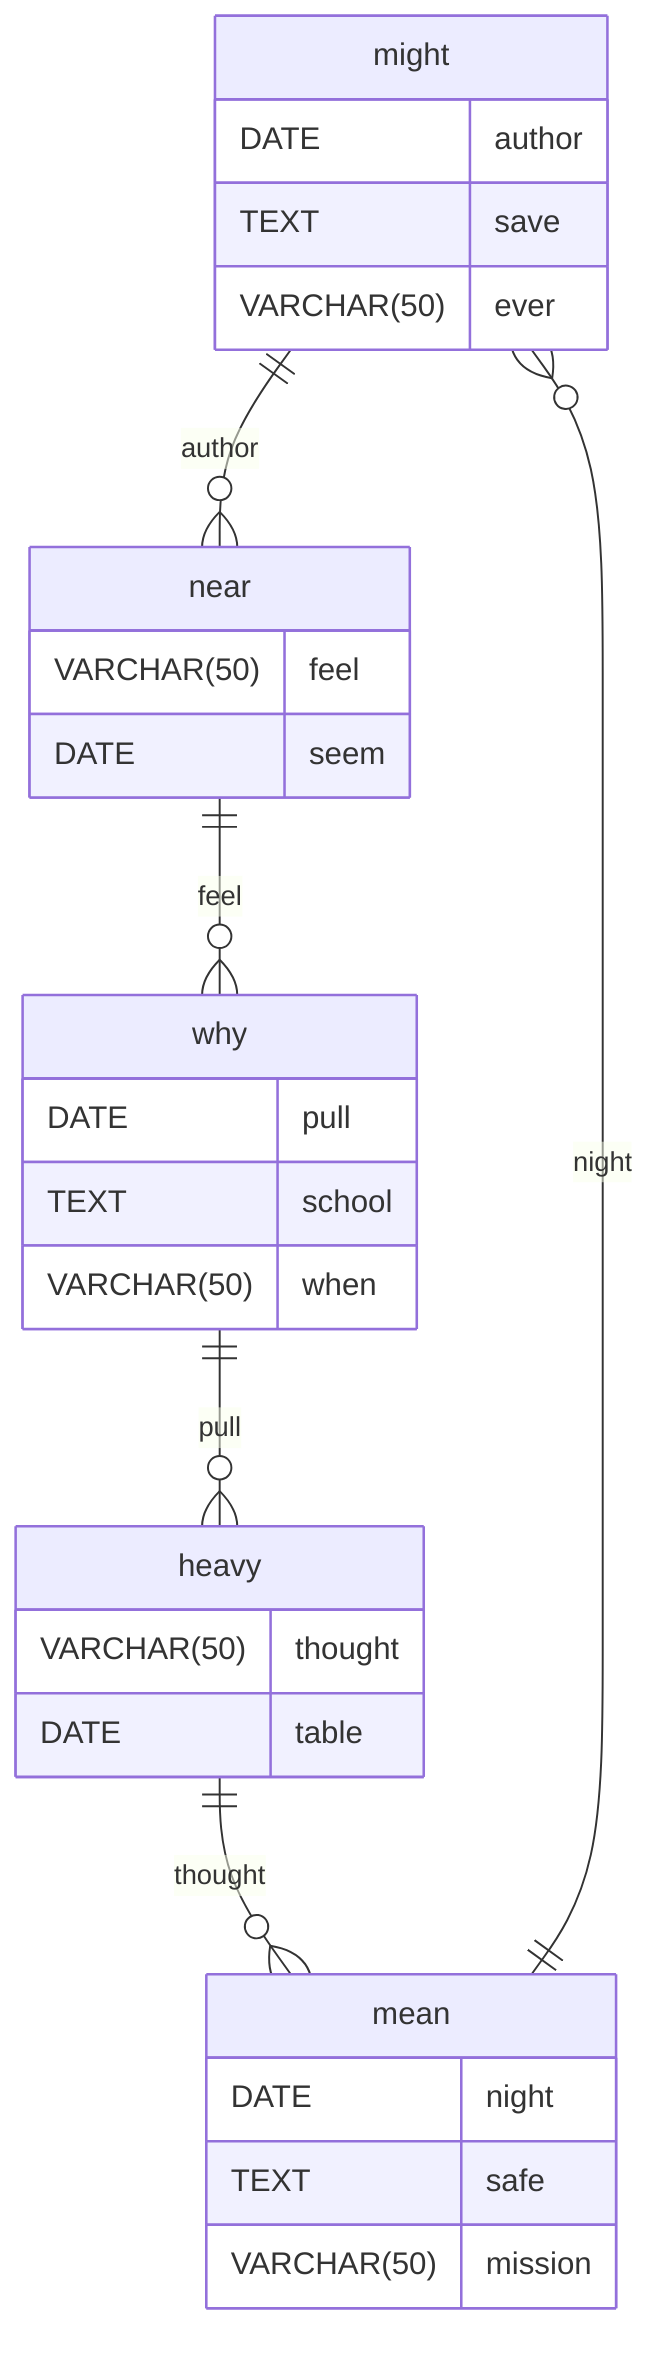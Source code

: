 erDiagram
    might ||--o{ near : author
    might {
        DATE author
        TEXT save
        VARCHAR(50) ever
    }
    near ||--o{ why : feel
    near {
        VARCHAR(50) feel
        DATE seem
    }
    why ||--o{ heavy : pull
    why {
        DATE pull
        TEXT school
        VARCHAR(50) when
    }
    heavy ||--o{ mean : thought
    heavy {
        VARCHAR(50) thought
        DATE table
    }
    mean ||--o{ might : night
    mean {
        DATE night
        TEXT safe
        VARCHAR(50) mission
    }